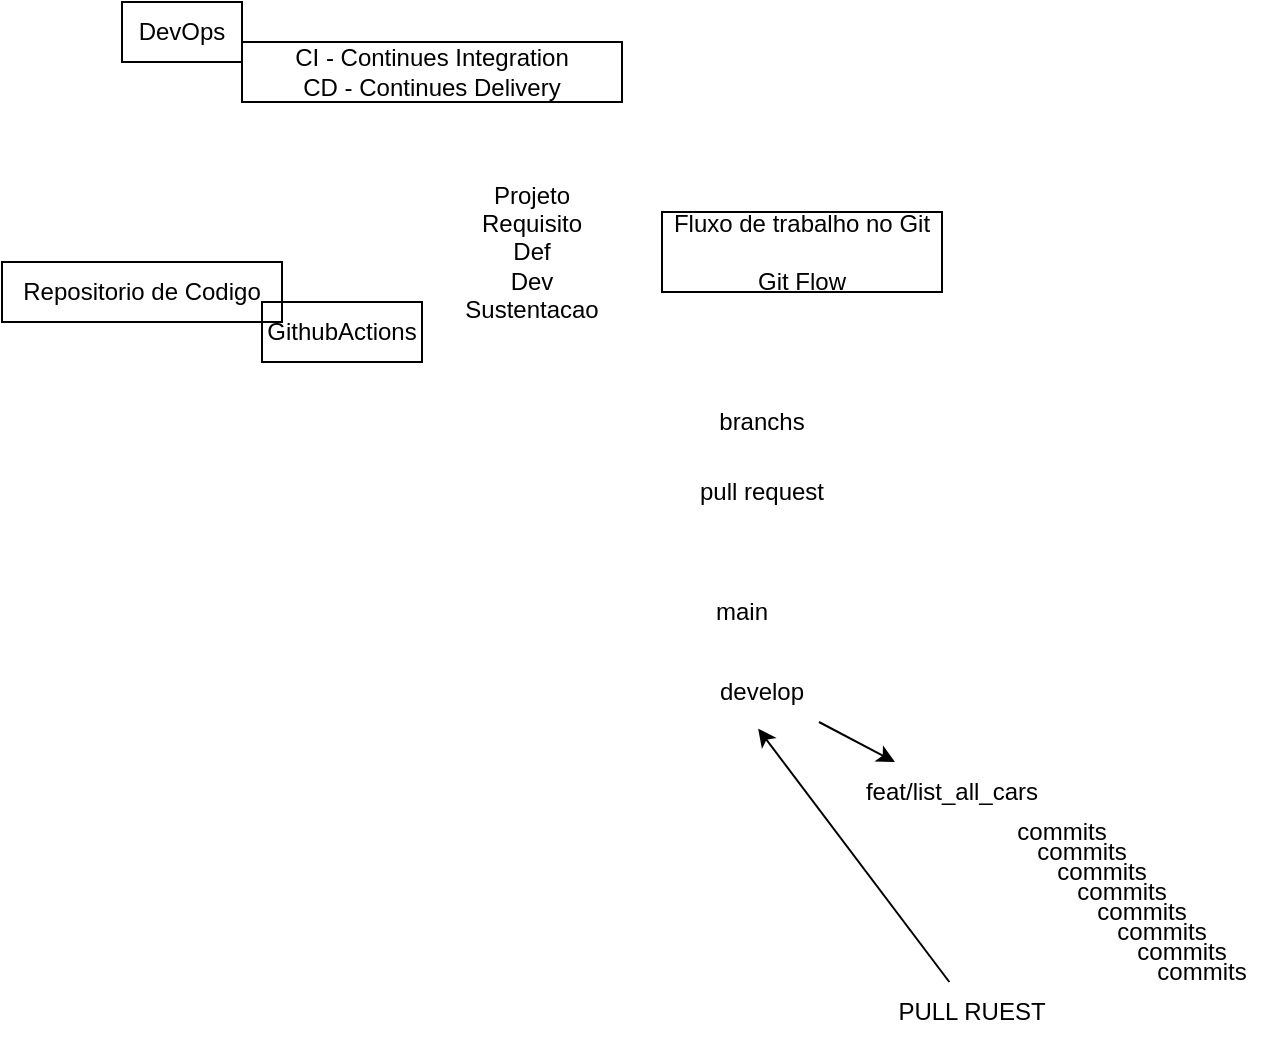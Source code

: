 <mxfile>
    <diagram id="uNTLsdq7JgWQTpqCJ3g2" name="Page-1">
        <mxGraphModel dx="460" dy="222" grid="1" gridSize="10" guides="1" tooltips="1" connect="1" arrows="1" fold="1" page="1" pageScale="1" pageWidth="850" pageHeight="1100" math="0" shadow="0">
            <root>
                <mxCell id="0"/>
                <mxCell id="1" parent="0"/>
                <mxCell id="2" value="CI - Continues Integration&lt;br&gt;CD - Continues Delivery" style="text;html=1;strokeColor=default;fillColor=none;align=center;verticalAlign=middle;whiteSpace=wrap;rounded=0;" vertex="1" parent="1">
                    <mxGeometry x="220" y="80" width="190" height="30" as="geometry"/>
                </mxCell>
                <mxCell id="3" value="DevOps" style="text;html=1;strokeColor=default;fillColor=default;align=center;verticalAlign=middle;whiteSpace=wrap;rounded=0;" vertex="1" parent="1">
                    <mxGeometry x="160" y="60" width="60" height="30" as="geometry"/>
                </mxCell>
                <mxCell id="4" value="Repositorio de Codigo" style="text;html=1;strokeColor=default;fillColor=none;align=center;verticalAlign=middle;whiteSpace=wrap;rounded=0;" vertex="1" parent="1">
                    <mxGeometry x="100" y="190" width="140" height="30" as="geometry"/>
                </mxCell>
                <mxCell id="5" value="Projeto&lt;br&gt;Requisito&lt;br&gt;Def&lt;br&gt;Dev&lt;br&gt;Sustentacao" style="text;html=1;strokeColor=none;fillColor=none;align=center;verticalAlign=middle;whiteSpace=wrap;rounded=0;" vertex="1" parent="1">
                    <mxGeometry x="330" y="145" width="70" height="80" as="geometry"/>
                </mxCell>
                <mxCell id="6" value="Fluxo de trabalho no Git&lt;br&gt;&lt;br&gt;Git Flow" style="text;html=1;strokeColor=default;fillColor=none;align=center;verticalAlign=middle;whiteSpace=wrap;rounded=0;" vertex="1" parent="1">
                    <mxGeometry x="430" y="165" width="140" height="40" as="geometry"/>
                </mxCell>
                <mxCell id="8" value="branchs" style="text;html=1;strokeColor=none;fillColor=none;align=center;verticalAlign=middle;whiteSpace=wrap;rounded=0;" vertex="1" parent="1">
                    <mxGeometry x="450" y="255" width="60" height="30" as="geometry"/>
                </mxCell>
                <mxCell id="9" value="pull request" style="text;html=1;strokeColor=none;fillColor=none;align=center;verticalAlign=middle;whiteSpace=wrap;rounded=0;" vertex="1" parent="1">
                    <mxGeometry x="440" y="290" width="80" height="30" as="geometry"/>
                </mxCell>
                <mxCell id="10" value="main" style="text;html=1;strokeColor=none;fillColor=none;align=center;verticalAlign=middle;whiteSpace=wrap;rounded=0;" vertex="1" parent="1">
                    <mxGeometry x="430" y="350" width="80" height="30" as="geometry"/>
                </mxCell>
                <mxCell id="13" style="edgeStyle=none;html=1;" edge="1" parent="1" source="11" target="12">
                    <mxGeometry relative="1" as="geometry"/>
                </mxCell>
                <mxCell id="11" value="develop" style="text;html=1;strokeColor=none;fillColor=none;align=center;verticalAlign=middle;whiteSpace=wrap;rounded=0;" vertex="1" parent="1">
                    <mxGeometry x="440" y="390" width="80" height="30" as="geometry"/>
                </mxCell>
                <mxCell id="12" value="feat/list_all_cars" style="text;html=1;strokeColor=none;fillColor=none;align=center;verticalAlign=middle;whiteSpace=wrap;rounded=0;" vertex="1" parent="1">
                    <mxGeometry x="530" y="440" width="90" height="30" as="geometry"/>
                </mxCell>
                <mxCell id="15" value="commits" style="text;html=1;strokeColor=none;fillColor=none;align=center;verticalAlign=middle;whiteSpace=wrap;rounded=0;" vertex="1" parent="1">
                    <mxGeometry x="600" y="460" width="60" height="30" as="geometry"/>
                </mxCell>
                <mxCell id="19" value="commits" style="text;html=1;strokeColor=none;fillColor=none;align=center;verticalAlign=middle;whiteSpace=wrap;rounded=0;" vertex="1" parent="1">
                    <mxGeometry x="610" y="470" width="60" height="30" as="geometry"/>
                </mxCell>
                <mxCell id="20" value="commits" style="text;html=1;strokeColor=none;fillColor=none;align=center;verticalAlign=middle;whiteSpace=wrap;rounded=0;" vertex="1" parent="1">
                    <mxGeometry x="620" y="480" width="60" height="30" as="geometry"/>
                </mxCell>
                <mxCell id="21" value="commits" style="text;html=1;strokeColor=none;fillColor=none;align=center;verticalAlign=middle;whiteSpace=wrap;rounded=0;" vertex="1" parent="1">
                    <mxGeometry x="630" y="490" width="60" height="30" as="geometry"/>
                </mxCell>
                <mxCell id="22" value="commits" style="text;html=1;strokeColor=none;fillColor=none;align=center;verticalAlign=middle;whiteSpace=wrap;rounded=0;" vertex="1" parent="1">
                    <mxGeometry x="640" y="500" width="60" height="30" as="geometry"/>
                </mxCell>
                <mxCell id="23" value="commits" style="text;html=1;strokeColor=none;fillColor=none;align=center;verticalAlign=middle;whiteSpace=wrap;rounded=0;" vertex="1" parent="1">
                    <mxGeometry x="650" y="510" width="60" height="30" as="geometry"/>
                </mxCell>
                <mxCell id="24" value="commits" style="text;html=1;strokeColor=none;fillColor=none;align=center;verticalAlign=middle;whiteSpace=wrap;rounded=0;" vertex="1" parent="1">
                    <mxGeometry x="660" y="520" width="60" height="30" as="geometry"/>
                </mxCell>
                <mxCell id="25" value="commits" style="text;html=1;strokeColor=none;fillColor=none;align=center;verticalAlign=middle;whiteSpace=wrap;rounded=0;" vertex="1" parent="1">
                    <mxGeometry x="670" y="530" width="60" height="30" as="geometry"/>
                </mxCell>
                <mxCell id="27" style="edgeStyle=none;html=1;entryX=0.476;entryY=1.112;entryDx=0;entryDy=0;entryPerimeter=0;" edge="1" parent="1" source="26" target="11">
                    <mxGeometry relative="1" as="geometry"/>
                </mxCell>
                <mxCell id="26" value="PULL RUEST" style="text;html=1;strokeColor=none;fillColor=none;align=center;verticalAlign=middle;whiteSpace=wrap;rounded=0;" vertex="1" parent="1">
                    <mxGeometry x="540" y="550" width="90" height="30" as="geometry"/>
                </mxCell>
                <mxCell id="28" value="GithubActions" style="text;html=1;strokeColor=default;fillColor=none;align=center;verticalAlign=middle;whiteSpace=wrap;rounded=0;" vertex="1" parent="1">
                    <mxGeometry x="230" y="210" width="80" height="30" as="geometry"/>
                </mxCell>
            </root>
        </mxGraphModel>
    </diagram>
</mxfile>
